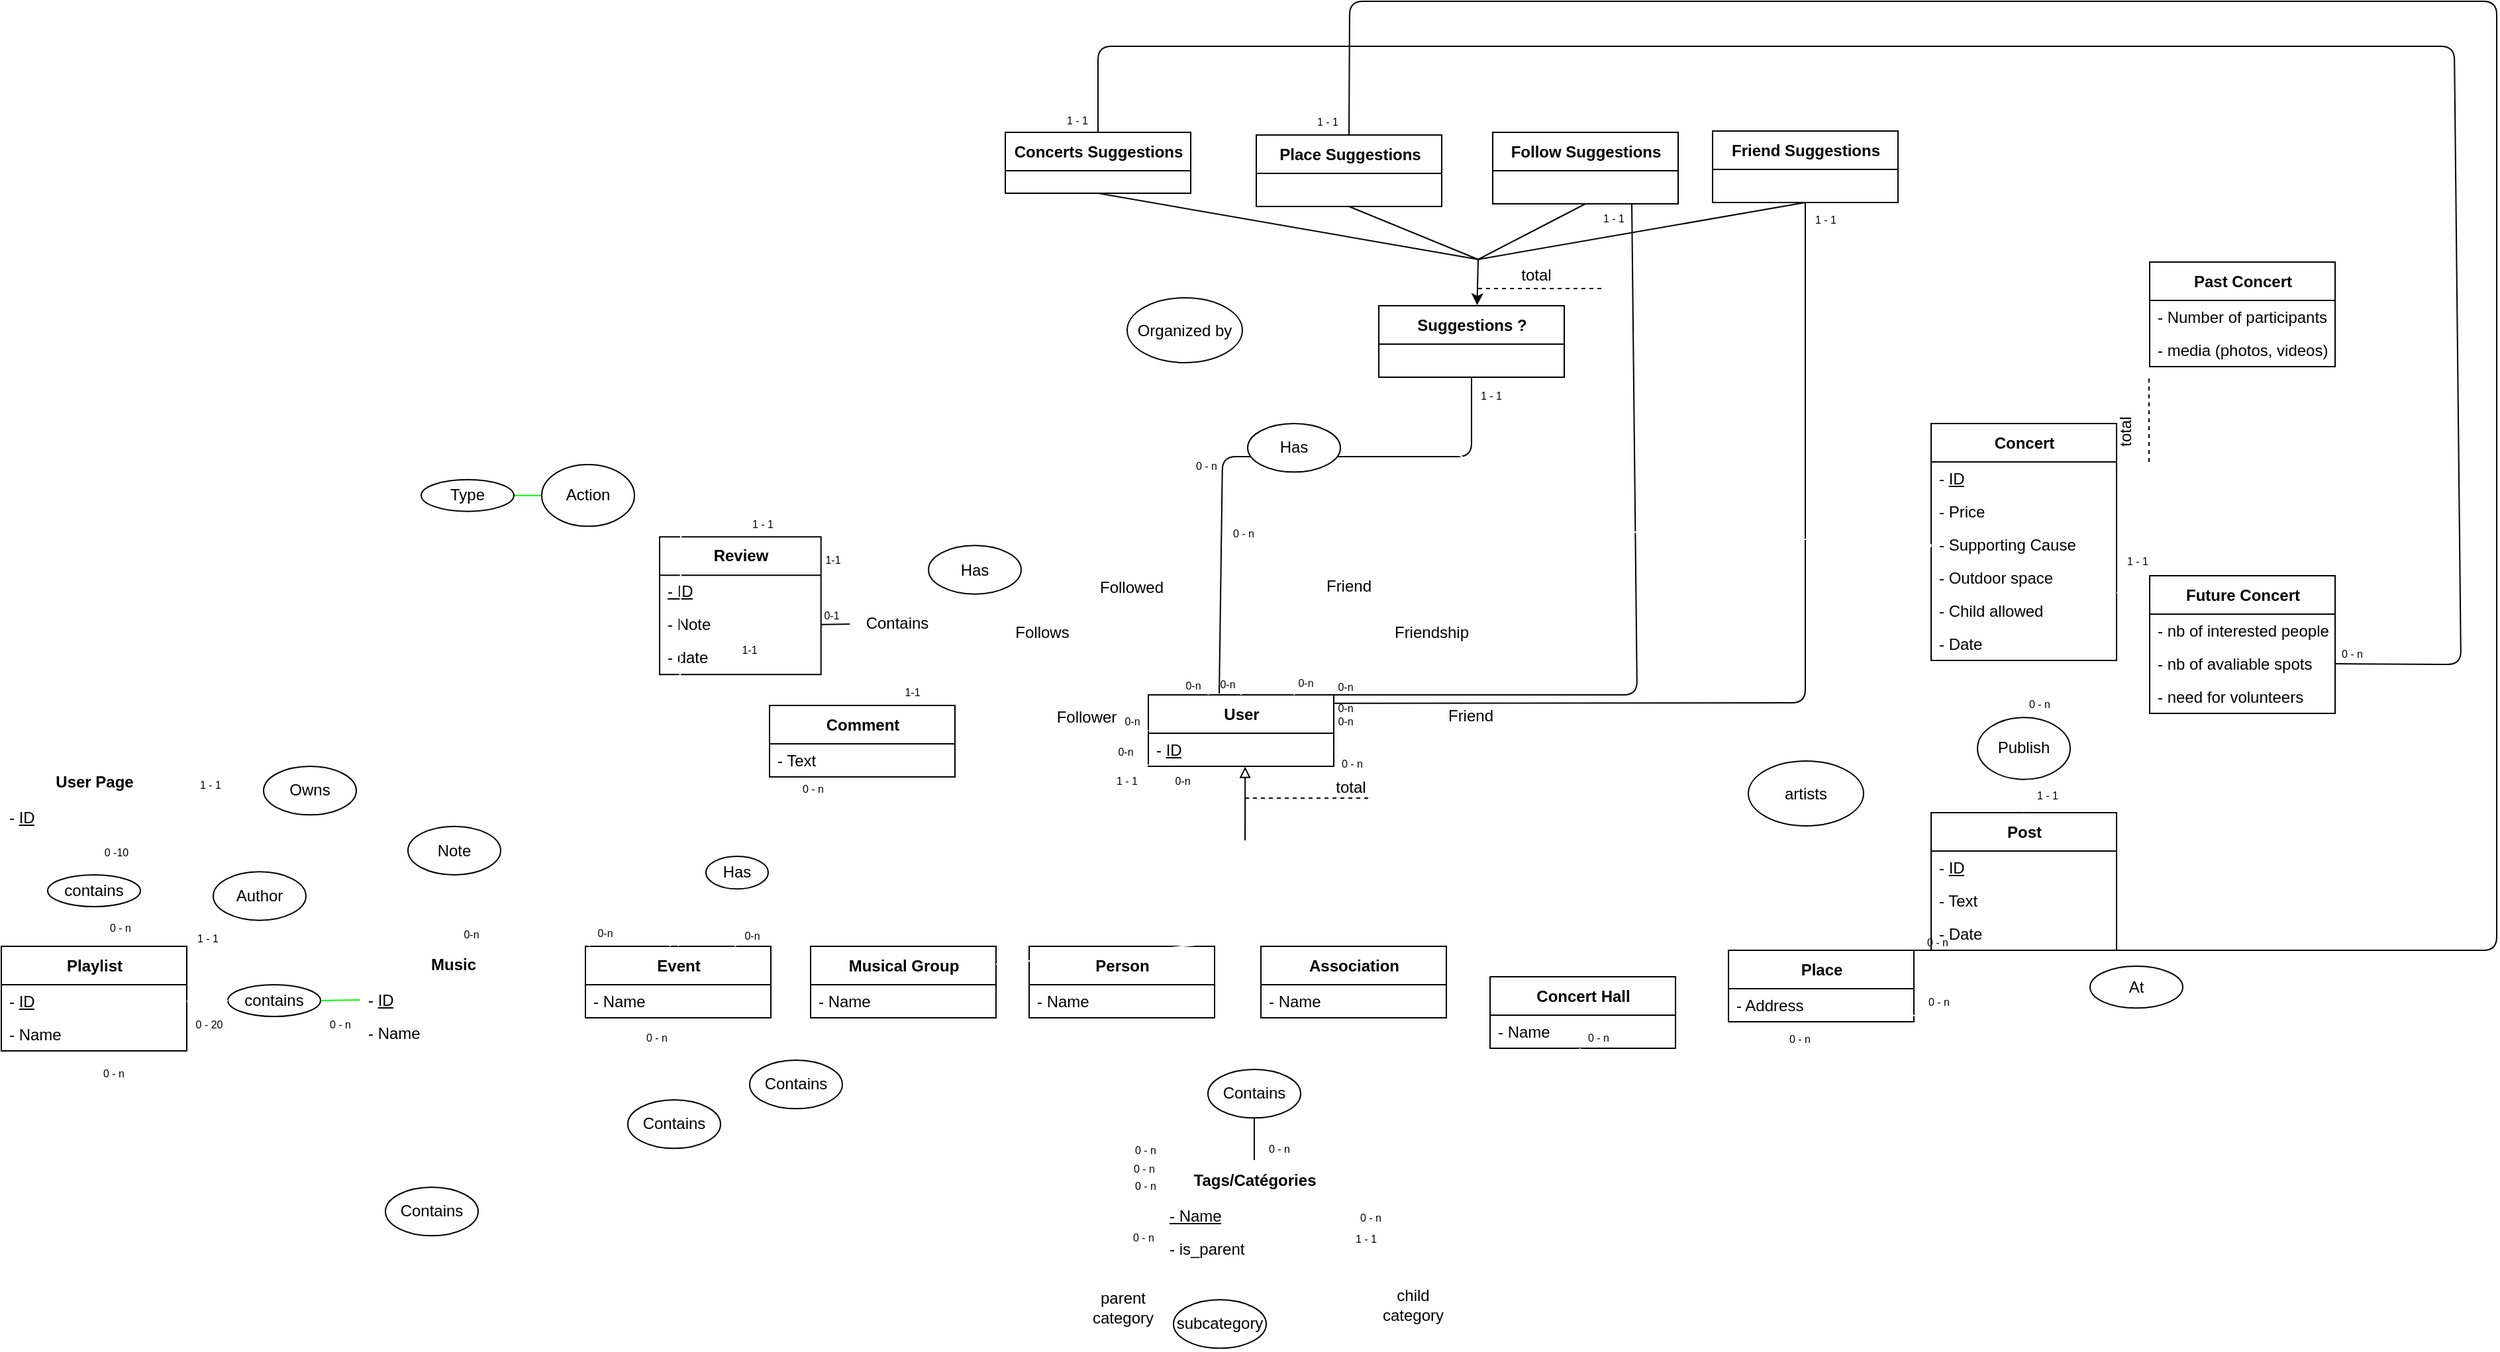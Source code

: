 <mxfile>
    <diagram id="nT5KfW_RDlfUQsja67Bm" name="Page-1">
        <mxGraphModel dx="2290" dy="1459" grid="1" gridSize="1" guides="1" tooltips="1" connect="1" arrows="1" fold="1" page="0" pageScale="1" pageWidth="850" pageHeight="1100" math="0" shadow="0">
            <root>
                <mxCell id="0"/>
                <mxCell id="1" parent="0"/>
                <mxCell id="24" style="edgeStyle=none;html=1;exitX=1;exitY=0.5;exitDx=0;exitDy=0;endArrow=none;endFill=0;strokeColor=#FFFFFF;" parent="1" source="5" edge="1">
                    <mxGeometry relative="1" as="geometry">
                        <mxPoint x="560" y="80" as="targetPoint"/>
                        <Array as="points">
                            <mxPoint x="560" y="137"/>
                        </Array>
                    </mxGeometry>
                </mxCell>
                <mxCell id="56" style="edgeStyle=none;html=1;startArrow=none;startFill=0;endArrow=none;endFill=0;entryX=1;entryY=0.5;entryDx=0;entryDy=0;exitX=0.602;exitY=0.006;exitDx=0;exitDy=0;exitPerimeter=0;strokeColor=#FFFFFF;" parent="1" source="5" target="60" edge="1">
                    <mxGeometry relative="1" as="geometry">
                        <mxPoint x="415" y="-76" as="targetPoint"/>
                        <Array as="points">
                            <mxPoint x="430" y="-41"/>
                        </Array>
                        <mxPoint x="429" y="109" as="sourcePoint"/>
                    </mxGeometry>
                </mxCell>
                <mxCell id="155" style="edgeStyle=none;html=1;exitX=0;exitY=0.5;exitDx=0;exitDy=0;entryX=1;entryY=0.5;entryDx=0;entryDy=0;endArrow=none;endFill=0;strokeColor=#FFFFFF;" parent="1" source="5" target="79" edge="1">
                    <mxGeometry relative="1" as="geometry">
                        <Array as="points">
                            <mxPoint x="345" y="187"/>
                        </Array>
                    </mxGeometry>
                </mxCell>
                <mxCell id="162" style="edgeStyle=none;html=1;exitX=0.289;exitY=1;exitDx=0;exitDy=0;entryX=0.5;entryY=0;entryDx=0;entryDy=0;endArrow=none;endFill=0;exitPerimeter=0;strokeColor=#FFFFFF;" parent="1" source="7" target="85" edge="1">
                    <mxGeometry relative="1" as="geometry">
                        <Array as="points">
                            <mxPoint x="385" y="205"/>
                            <mxPoint x="-180" y="208"/>
                        </Array>
                    </mxGeometry>
                </mxCell>
                <mxCell id="5" value="User" style="swimlane;fontStyle=1;align=center;verticalAlign=middle;childLayout=stackLayout;horizontal=1;startSize=29;horizontalStack=0;resizeParent=1;resizeParentMax=0;resizeLast=0;collapsible=0;marginBottom=0;html=1;" parent="1" vertex="1">
                    <mxGeometry x="345" y="110" width="140" height="54" as="geometry"/>
                </mxCell>
                <mxCell id="7" value="- &lt;u&gt;ID&lt;/u&gt;" style="text;html=1;strokeColor=none;fillColor=none;align=left;verticalAlign=middle;spacingLeft=4;spacingRight=4;overflow=hidden;rotatable=0;points=[[0,0.5],[1,0.5]];portConstraint=eastwest;" parent="5" vertex="1">
                    <mxGeometry y="29" width="140" height="25" as="geometry"/>
                </mxCell>
                <mxCell id="20" style="edgeStyle=none;html=1;exitX=0.5;exitY=0;exitDx=0;exitDy=0;endArrow=none;endFill=0;strokeColor=#FFFFFF;" parent="1" source="10" edge="1">
                    <mxGeometry relative="1" as="geometry">
                        <mxPoint x="340" y="220" as="targetPoint"/>
                        <Array as="points">
                            <mxPoint x="160" y="220"/>
                        </Array>
                    </mxGeometry>
                </mxCell>
                <mxCell id="10" value="Musical Group" style="swimlane;fontStyle=1;align=center;verticalAlign=middle;childLayout=stackLayout;horizontal=1;startSize=29;horizontalStack=0;resizeParent=1;resizeParentMax=0;resizeLast=0;collapsible=0;marginBottom=0;html=1;" parent="1" vertex="1">
                    <mxGeometry x="90" y="300" width="140" height="54" as="geometry"/>
                </mxCell>
                <mxCell id="11" value="- Name" style="text;html=1;strokeColor=none;fillColor=none;align=left;verticalAlign=middle;spacingLeft=4;spacingRight=4;overflow=hidden;rotatable=0;points=[[0,0.5],[1,0.5]];portConstraint=eastwest;" parent="10" vertex="1">
                    <mxGeometry y="29" width="140" height="25" as="geometry"/>
                </mxCell>
                <mxCell id="19" style="edgeStyle=none;html=1;exitX=0.5;exitY=0;exitDx=0;exitDy=0;endArrow=none;endFill=0;strokeColor=#FFFFFF;" parent="1" source="12" edge="1">
                    <mxGeometry relative="1" as="geometry">
                        <mxPoint x="420.0" y="220.0" as="targetPoint"/>
                        <Array as="points">
                            <mxPoint x="325" y="220"/>
                        </Array>
                    </mxGeometry>
                </mxCell>
                <mxCell id="12" value="Person" style="swimlane;fontStyle=1;align=center;verticalAlign=middle;childLayout=stackLayout;horizontal=1;startSize=29;horizontalStack=0;resizeParent=1;resizeParentMax=0;resizeLast=0;collapsible=0;marginBottom=0;html=1;" parent="1" vertex="1">
                    <mxGeometry x="255" y="300" width="140" height="54" as="geometry"/>
                </mxCell>
                <mxCell id="13" value="- Name" style="text;html=1;strokeColor=none;fillColor=none;align=left;verticalAlign=middle;spacingLeft=4;spacingRight=4;overflow=hidden;rotatable=0;points=[[0,0.5],[1,0.5]];portConstraint=eastwest;" parent="12" vertex="1">
                    <mxGeometry y="29" width="140" height="25" as="geometry"/>
                </mxCell>
                <mxCell id="21" style="edgeStyle=none;html=1;exitX=0.5;exitY=0;exitDx=0;exitDy=0;endArrow=none;endFill=0;strokeColor=#FFFFFF;" parent="1" source="14" edge="1">
                    <mxGeometry relative="1" as="geometry">
                        <mxPoint x="410.0" y="220.0" as="targetPoint"/>
                        <Array as="points">
                            <mxPoint x="500" y="220"/>
                        </Array>
                    </mxGeometry>
                </mxCell>
                <mxCell id="14" value="Association" style="swimlane;fontStyle=1;align=center;verticalAlign=middle;childLayout=stackLayout;horizontal=1;startSize=29;horizontalStack=0;resizeParent=1;resizeParentMax=0;resizeLast=0;collapsible=0;marginBottom=0;html=1;" parent="1" vertex="1">
                    <mxGeometry x="430" y="300" width="140" height="54" as="geometry"/>
                </mxCell>
                <mxCell id="15" value="- Name" style="text;html=1;strokeColor=none;fillColor=none;align=left;verticalAlign=middle;spacingLeft=4;spacingRight=4;overflow=hidden;rotatable=0;points=[[0,0.5],[1,0.5]];portConstraint=eastwest;" parent="14" vertex="1">
                    <mxGeometry y="29" width="140" height="25" as="geometry"/>
                </mxCell>
                <mxCell id="96" style="edgeStyle=none;html=1;endArrow=none;endFill=0;exitX=0.5;exitY=1;exitDx=0;exitDy=0;startArrow=none;entryX=0.5;entryY=0;entryDx=0;entryDy=0;" parent="1" source="97" target="77" edge="1">
                    <mxGeometry relative="1" as="geometry">
                        <mxPoint x="668" y="361" as="sourcePoint"/>
                        <mxPoint x="425" y="448" as="targetPoint"/>
                        <Array as="points"/>
                    </mxGeometry>
                </mxCell>
                <mxCell id="278" style="edgeStyle=none;html=1;entryX=0.025;entryY=-0.34;entryDx=0;entryDy=0;entryPerimeter=0;strokeColor=#FFFFFF;" parent="1" source="16" target="138" edge="1">
                    <mxGeometry relative="1" as="geometry"/>
                </mxCell>
                <mxCell id="16" value="Concert Hall" style="swimlane;fontStyle=1;align=center;verticalAlign=middle;childLayout=stackLayout;horizontal=1;startSize=29;horizontalStack=0;resizeParent=1;resizeParentMax=0;resizeLast=0;collapsible=0;marginBottom=0;html=1;" parent="1" vertex="1">
                    <mxGeometry x="603" y="323" width="140" height="54" as="geometry"/>
                </mxCell>
                <mxCell id="17" value="- Name" style="text;html=1;strokeColor=none;fillColor=none;align=left;verticalAlign=middle;spacingLeft=4;spacingRight=4;overflow=hidden;rotatable=0;points=[[0,0.5],[1,0.5]];portConstraint=eastwest;" parent="16" vertex="1">
                    <mxGeometry y="29" width="140" height="25" as="geometry"/>
                </mxCell>
                <mxCell id="23" value="" style="endArrow=block;html=1;entryX=0.522;entryY=1.012;entryDx=0;entryDy=0;entryPerimeter=0;endFill=0;" parent="1" target="7" edge="1">
                    <mxGeometry width="50" height="50" relative="1" as="geometry">
                        <mxPoint x="418" y="220" as="sourcePoint"/>
                        <mxPoint x="390" y="200" as="targetPoint"/>
                    </mxGeometry>
                </mxCell>
                <mxCell id="26" style="edgeStyle=none;html=1;exitX=0.5;exitY=0;exitDx=0;exitDy=0;endArrow=none;endFill=0;strokeColor=#FFFFFF;" parent="1" source="25" edge="1">
                    <mxGeometry relative="1" as="geometry">
                        <mxPoint x="455" y="110" as="targetPoint"/>
                        <Array as="points">
                            <mxPoint x="455" y="41"/>
                        </Array>
                    </mxGeometry>
                </mxCell>
                <mxCell id="25" value="Friendship" style="ellipse;whiteSpace=wrap;html=1;strokeColor=#FFFFFF;" parent="1" vertex="1">
                    <mxGeometry x="524" y="40.0" width="70" height="46.67" as="geometry"/>
                </mxCell>
                <mxCell id="30" style="edgeStyle=none;html=1;exitX=0.5;exitY=1;exitDx=0;exitDy=0;entryX=0;entryY=0.5;entryDx=0;entryDy=0;endArrow=none;endFill=0;strokeColor=#FFFFFF;" parent="1" source="29" target="5" edge="1">
                    <mxGeometry relative="1" as="geometry">
                        <Array as="points">
                            <mxPoint x="265" y="137"/>
                        </Array>
                    </mxGeometry>
                </mxCell>
                <mxCell id="31" style="edgeStyle=none;html=1;exitX=0.5;exitY=0;exitDx=0;exitDy=0;entryX=0.323;entryY=0;entryDx=0;entryDy=0;endArrow=none;endFill=0;entryPerimeter=0;strokeColor=#FFFFFF;" parent="1" source="29" target="5" edge="1">
                    <mxGeometry relative="1" as="geometry">
                        <Array as="points">
                            <mxPoint x="390" y="40"/>
                            <mxPoint x="390" y="80"/>
                        </Array>
                    </mxGeometry>
                </mxCell>
                <mxCell id="29" value="Follows" style="ellipse;whiteSpace=wrap;html=1;flipV=0;strokeColor=#FFFFFF;" parent="1" vertex="1">
                    <mxGeometry x="230" y="40.0" width="70" height="46.67" as="geometry"/>
                </mxCell>
                <mxCell id="32" value="Follower" style="text;html=1;strokeColor=none;fillColor=none;align=center;verticalAlign=middle;whiteSpace=wrap;rounded=0;" parent="1" vertex="1">
                    <mxGeometry x="276" y="116" width="45" height="22.5" as="geometry"/>
                </mxCell>
                <mxCell id="33" value="Followed" style="text;html=1;strokeColor=none;fillColor=none;align=center;verticalAlign=middle;whiteSpace=wrap;rounded=0;" parent="1" vertex="1">
                    <mxGeometry x="310" y="17.5" width="45" height="22.5" as="geometry"/>
                </mxCell>
                <mxCell id="34" value="Post" style="swimlane;fontStyle=1;align=center;verticalAlign=middle;childLayout=stackLayout;horizontal=1;startSize=29;horizontalStack=0;resizeParent=1;resizeParentMax=0;resizeLast=0;collapsible=0;marginBottom=0;html=1;" parent="1" vertex="1">
                    <mxGeometry x="936" y="199" width="140" height="104" as="geometry"/>
                </mxCell>
                <mxCell id="35" value="- &lt;u&gt;ID&lt;/u&gt;" style="text;html=1;strokeColor=none;fillColor=none;align=left;verticalAlign=middle;spacingLeft=4;spacingRight=4;overflow=hidden;rotatable=0;points=[[0,0.5],[1,0.5]];portConstraint=eastwest;" parent="34" vertex="1">
                    <mxGeometry y="29" width="140" height="25" as="geometry"/>
                </mxCell>
                <mxCell id="39" value="- Text" style="text;html=1;strokeColor=none;fillColor=none;align=left;verticalAlign=middle;spacingLeft=4;spacingRight=4;overflow=hidden;rotatable=0;points=[[0,0.5],[1,0.5]];portConstraint=eastwest;" parent="34" vertex="1">
                    <mxGeometry y="54" width="140" height="25" as="geometry"/>
                </mxCell>
                <mxCell id="305" value="- Date" style="text;html=1;strokeColor=none;fillColor=none;align=left;verticalAlign=middle;spacingLeft=4;spacingRight=4;overflow=hidden;rotatable=0;points=[[0,0.5],[1,0.5]];portConstraint=eastwest;" parent="34" vertex="1">
                    <mxGeometry y="79" width="140" height="25" as="geometry"/>
                </mxCell>
                <mxCell id="38" value="" style="edgeStyle=none;html=1;exitX=1;exitY=0.5;exitDx=0;exitDy=0;entryX=0;entryY=0.5;entryDx=0;entryDy=0;endArrow=none;endFill=0;startArrow=classic;startFill=1;strokeColor=#FFFFFF;" parent="1" source="7" target="37" edge="1">
                    <mxGeometry relative="1" as="geometry">
                        <mxPoint x="485.0" y="151.5" as="sourcePoint"/>
                        <mxPoint x="750" y="151.5" as="targetPoint"/>
                    </mxGeometry>
                </mxCell>
                <mxCell id="43" style="edgeStyle=none;html=1;exitX=0.5;exitY=0;exitDx=0;exitDy=0;entryX=0.5;entryY=1;entryDx=0;entryDy=0;endArrow=classic;endFill=1;startArrow=none;startFill=0;strokeColor=#FFFFFF;" parent="1" source="37" target="40" edge="1">
                    <mxGeometry relative="1" as="geometry"/>
                </mxCell>
                <mxCell id="239" style="edgeStyle=none;html=1;entryX=0.5;entryY=0;entryDx=0;entryDy=0;strokeColor=#FFFFFF;" parent="1" source="37" target="34" edge="1">
                    <mxGeometry relative="1" as="geometry"/>
                </mxCell>
                <mxCell id="37" value="Publish" style="ellipse;whiteSpace=wrap;html=1;" parent="1" vertex="1">
                    <mxGeometry x="971" y="127.16" width="70" height="46.67" as="geometry"/>
                </mxCell>
                <mxCell id="40" value="Concert" style="swimlane;fontStyle=1;align=center;verticalAlign=middle;childLayout=stackLayout;horizontal=1;startSize=29;horizontalStack=0;resizeParent=1;resizeParentMax=0;resizeLast=0;collapsible=0;marginBottom=0;html=1;" parent="1" vertex="1">
                    <mxGeometry x="936" y="-95" width="140" height="179" as="geometry"/>
                </mxCell>
                <mxCell id="41" value="- &lt;u&gt;ID&lt;/u&gt;" style="text;html=1;strokeColor=none;fillColor=none;align=left;verticalAlign=middle;spacingLeft=4;spacingRight=4;overflow=hidden;rotatable=0;points=[[0,0.5],[1,0.5]];portConstraint=eastwest;" parent="40" vertex="1">
                    <mxGeometry y="29" width="140" height="25" as="geometry"/>
                </mxCell>
                <mxCell id="122" value="- Price" style="text;html=1;strokeColor=none;fillColor=none;align=left;verticalAlign=middle;spacingLeft=4;spacingRight=4;overflow=hidden;rotatable=0;points=[[0,0.5],[1,0.5]];portConstraint=eastwest;" parent="40" vertex="1">
                    <mxGeometry y="54" width="140" height="25" as="geometry"/>
                </mxCell>
                <mxCell id="131" value="- Supporting Cause" style="text;html=1;strokeColor=none;fillColor=none;align=left;verticalAlign=middle;spacingLeft=4;spacingRight=4;overflow=hidden;rotatable=0;points=[[0,0.5],[1,0.5]];portConstraint=eastwest;" parent="40" vertex="1">
                    <mxGeometry y="79" width="140" height="25" as="geometry"/>
                </mxCell>
                <mxCell id="132" value="- Outdoor space" style="text;html=1;strokeColor=none;fillColor=none;align=left;verticalAlign=middle;spacingLeft=4;spacingRight=4;overflow=hidden;rotatable=0;points=[[0,0.5],[1,0.5]];portConstraint=eastwest;" parent="40" vertex="1">
                    <mxGeometry y="104" width="140" height="25" as="geometry"/>
                </mxCell>
                <mxCell id="133" value="- Child allowed" style="text;html=1;strokeColor=none;fillColor=none;align=left;verticalAlign=middle;spacingLeft=4;spacingRight=4;overflow=hidden;rotatable=0;points=[[0,0.5],[1,0.5]];portConstraint=eastwest;" parent="40" vertex="1">
                    <mxGeometry y="129" width="140" height="25" as="geometry"/>
                </mxCell>
                <mxCell id="306" value="- Date" style="text;html=1;strokeColor=none;fillColor=none;align=left;verticalAlign=middle;spacingLeft=4;spacingRight=4;overflow=hidden;rotatable=0;points=[[0,0.5],[1,0.5]];portConstraint=eastwest;" parent="40" vertex="1">
                    <mxGeometry y="154" width="140" height="25" as="geometry"/>
                </mxCell>
                <mxCell id="51" style="edgeStyle=none;html=1;endArrow=block;endFill=0;startArrow=none;startFill=0;entryX=1.002;entryY=0.035;entryDx=0;entryDy=0;entryPerimeter=0;exitX=0.5;exitY=1;exitDx=0;exitDy=0;fillColor=#33FF33;strokeColor=#FFFFFF;" parent="1" source="45" target="41" edge="1">
                    <mxGeometry relative="1" as="geometry">
                        <mxPoint x="1083" y="-65" as="targetPoint"/>
                        <mxPoint x="1171" y="-105" as="sourcePoint"/>
                        <Array as="points">
                            <mxPoint x="1171" y="-65"/>
                        </Array>
                    </mxGeometry>
                </mxCell>
                <mxCell id="45" value="Past Concert" style="swimlane;fontStyle=1;align=center;verticalAlign=middle;childLayout=stackLayout;horizontal=1;startSize=29;horizontalStack=0;resizeParent=1;resizeParentMax=0;resizeLast=0;collapsible=0;marginBottom=0;html=1;" parent="1" vertex="1">
                    <mxGeometry x="1101" y="-217" width="140" height="79" as="geometry"/>
                </mxCell>
                <mxCell id="119" value="- Number of participants" style="text;html=1;strokeColor=none;fillColor=none;align=left;verticalAlign=middle;spacingLeft=4;spacingRight=4;overflow=hidden;rotatable=0;points=[[0,0.5],[1,0.5]];portConstraint=eastwest;" parent="45" vertex="1">
                    <mxGeometry y="29" width="140" height="25" as="geometry"/>
                </mxCell>
                <mxCell id="120" value="- media (photos, videos)" style="text;html=1;strokeColor=none;fillColor=none;align=left;verticalAlign=middle;spacingLeft=4;spacingRight=4;overflow=hidden;rotatable=0;points=[[0,0.5],[1,0.5]];portConstraint=eastwest;" parent="45" vertex="1">
                    <mxGeometry y="54" width="140" height="25" as="geometry"/>
                </mxCell>
                <mxCell id="55" style="edgeStyle=none;html=1;exitX=0.5;exitY=0;exitDx=0;exitDy=0;startArrow=none;startFill=0;endArrow=none;endFill=0;fillColor=#66FF66;strokeColor=#FFFFFF;" parent="1" source="47" edge="1">
                    <mxGeometry relative="1" as="geometry">
                        <mxPoint x="1143" y="-65" as="targetPoint"/>
                        <Array as="points">
                            <mxPoint x="1171" y="-65"/>
                        </Array>
                    </mxGeometry>
                </mxCell>
                <mxCell id="47" value="Future Concert" style="swimlane;fontStyle=1;align=center;verticalAlign=middle;childLayout=stackLayout;horizontal=1;startSize=29;horizontalStack=0;resizeParent=1;resizeParentMax=0;resizeLast=0;collapsible=0;marginBottom=0;html=1;" parent="1" vertex="1">
                    <mxGeometry x="1101" y="20" width="140" height="104" as="geometry"/>
                </mxCell>
                <mxCell id="121" value="- nb of interested people" style="text;html=1;strokeColor=none;fillColor=none;align=left;verticalAlign=middle;spacingLeft=4;spacingRight=4;overflow=hidden;rotatable=0;points=[[0,0.5],[1,0.5]];portConstraint=eastwest;" parent="47" vertex="1">
                    <mxGeometry y="29" width="140" height="25" as="geometry"/>
                </mxCell>
                <mxCell id="125" value="- nb of avaliable spots" style="text;html=1;strokeColor=none;fillColor=none;align=left;verticalAlign=middle;spacingLeft=4;spacingRight=4;overflow=hidden;rotatable=0;points=[[0,0.5],[1,0.5]];portConstraint=eastwest;" parent="47" vertex="1">
                    <mxGeometry y="54" width="140" height="25" as="geometry"/>
                </mxCell>
                <mxCell id="126" value="- need for volunteers" style="text;html=1;strokeColor=none;fillColor=none;align=left;verticalAlign=middle;spacingLeft=4;spacingRight=4;overflow=hidden;rotatable=0;points=[[0,0.5],[1,0.5]];portConstraint=eastwest;" parent="47" vertex="1">
                    <mxGeometry y="79" width="140" height="25" as="geometry"/>
                </mxCell>
                <mxCell id="102" style="edgeStyle=none;html=1;endArrow=none;endFill=0;entryX=0;entryY=0.25;entryDx=0;entryDy=0;fillColor=#60a917;strokeColor=#FFFFFF;" parent="1" target="77" edge="1">
                    <mxGeometry relative="1" as="geometry">
                        <mxPoint x="-12" y="355" as="sourcePoint"/>
                        <mxPoint x="425" y="459" as="targetPoint"/>
                        <Array as="points">
                            <mxPoint x="-12" y="475"/>
                        </Array>
                    </mxGeometry>
                </mxCell>
                <mxCell id="57" value="Event" style="swimlane;fontStyle=1;align=center;verticalAlign=middle;childLayout=stackLayout;horizontal=1;startSize=29;horizontalStack=0;resizeParent=1;resizeParentMax=0;resizeLast=0;collapsible=0;marginBottom=0;html=1;" parent="1" vertex="1">
                    <mxGeometry x="-80" y="300" width="140" height="54" as="geometry"/>
                </mxCell>
                <mxCell id="139" value="- Name" style="text;html=1;strokeColor=none;fillColor=none;align=left;verticalAlign=middle;spacingLeft=4;spacingRight=4;overflow=hidden;rotatable=0;points=[[0,0.5],[1,0.5]];portConstraint=eastwest;" parent="57" vertex="1">
                    <mxGeometry y="29" width="140" height="25" as="geometry"/>
                </mxCell>
                <mxCell id="59" style="edgeStyle=none;html=1;exitX=0.5;exitY=0;exitDx=0;exitDy=0;endArrow=none;endFill=0;strokeColor=#FFFFFF;" parent="1" edge="1">
                    <mxGeometry relative="1" as="geometry">
                        <mxPoint x="180" y="220" as="targetPoint"/>
                        <mxPoint x="-16" y="300" as="sourcePoint"/>
                        <Array as="points">
                            <mxPoint x="-16" y="220"/>
                        </Array>
                    </mxGeometry>
                </mxCell>
                <mxCell id="61" style="edgeStyle=none;html=1;exitX=0.5;exitY=1;exitDx=0;exitDy=0;startArrow=none;startFill=0;endArrow=none;endFill=0;strokeColor=#FFFFFF;" parent="1" source="60" edge="1">
                    <mxGeometry relative="1" as="geometry">
                        <mxPoint x="-77" y="300" as="targetPoint"/>
                    </mxGeometry>
                </mxCell>
                <mxCell id="65" style="edgeStyle=none;html=1;exitX=0;exitY=0.5;exitDx=0;exitDy=0;startArrow=none;startFill=0;endArrow=none;endFill=0;strokeColor=#00FF00;" parent="1" source="60" target="63" edge="1">
                    <mxGeometry relative="1" as="geometry"/>
                </mxCell>
                <mxCell id="60" value="Action" style="ellipse;whiteSpace=wrap;html=1;flipV=0;" parent="1" vertex="1">
                    <mxGeometry x="-113" y="-64.0" width="70" height="46.67" as="geometry"/>
                </mxCell>
                <mxCell id="63" value="Type" style="ellipse;whiteSpace=wrap;html=1;flipV=0;" parent="1" vertex="1">
                    <mxGeometry x="-204" y="-52.66" width="70" height="24" as="geometry"/>
                </mxCell>
                <mxCell id="67" style="edgeStyle=none;html=1;startArrow=none;startFill=0;endArrow=none;endFill=0;exitX=0.483;exitY=1.006;exitDx=0;exitDy=0;exitPerimeter=0;entryX=0.809;entryY=0.004;entryDx=0;entryDy=0;entryPerimeter=0;strokeColor=#FFFFFF;" parent="1" source="208" target="57" edge="1">
                    <mxGeometry relative="1" as="geometry">
                        <mxPoint x="35" y="300" as="targetPoint"/>
                        <mxPoint x="35" y="38" as="sourcePoint"/>
                    </mxGeometry>
                </mxCell>
                <mxCell id="68" style="edgeStyle=none;html=1;exitX=1;exitY=0.5;exitDx=0;exitDy=0;startArrow=none;startFill=0;endArrow=none;endFill=0;entryX=0.5;entryY=0;entryDx=0;entryDy=0;strokeColor=#FFFFFF;" parent="1" target="5" edge="1">
                    <mxGeometry relative="1" as="geometry">
                        <mxPoint x="415" y="16" as="targetPoint"/>
                        <Array as="points">
                            <mxPoint x="415" y="14"/>
                        </Array>
                        <mxPoint x="70.0" y="16.665" as="sourcePoint"/>
                    </mxGeometry>
                </mxCell>
                <mxCell id="73" style="edgeStyle=none;html=1;startArrow=none;startFill=0;endArrow=none;endFill=0;entryX=0.517;entryY=1.006;entryDx=0;entryDy=0;entryPerimeter=0;exitX=0.692;exitY=-0.01;exitDx=0;exitDy=0;exitPerimeter=0;strokeColor=#FFFFFF;" parent="1" source="74" target="194" edge="1">
                    <mxGeometry relative="1" as="geometry">
                        <mxPoint x="157" y="117" as="sourcePoint"/>
                        <mxPoint x="156" y="80" as="targetPoint"/>
                        <Array as="points"/>
                    </mxGeometry>
                </mxCell>
                <mxCell id="112" style="edgeStyle=none;html=1;exitX=0.131;exitY=0.989;exitDx=0;exitDy=0;entryX=0;entryY=0;entryDx=0;entryDy=0;endArrow=none;endFill=0;exitPerimeter=0;strokeColor=#FFFFFF;" parent="1" source="150" target="77" edge="1">
                    <mxGeometry relative="1" as="geometry">
                        <Array as="points">
                            <mxPoint x="74" y="462"/>
                        </Array>
                    </mxGeometry>
                </mxCell>
                <mxCell id="74" value="Comment" style="swimlane;fontStyle=1;align=center;verticalAlign=middle;childLayout=stackLayout;horizontal=1;startSize=29;horizontalStack=0;resizeParent=1;resizeParentMax=0;resizeLast=0;collapsible=0;marginBottom=0;html=1;" parent="1" vertex="1">
                    <mxGeometry x="59" y="118" width="140" height="54" as="geometry"/>
                </mxCell>
                <mxCell id="150" value="- Text" style="text;html=1;strokeColor=none;fillColor=none;align=left;verticalAlign=middle;spacingLeft=4;spacingRight=4;overflow=hidden;rotatable=0;points=[[0,0.5],[1,0.5]];portConstraint=eastwest;" parent="74" vertex="1">
                    <mxGeometry y="29" width="140" height="25" as="geometry"/>
                </mxCell>
                <mxCell id="77" value="Tags/Catégories" style="swimlane;fontStyle=1;align=center;verticalAlign=middle;childLayout=stackLayout;horizontal=1;startSize=29;horizontalStack=0;resizeParent=1;resizeParentMax=0;resizeLast=0;collapsible=0;marginBottom=0;html=1;strokeColor=#FFFFFF;" parent="1" vertex="1">
                    <mxGeometry x="355" y="462" width="140" height="79" as="geometry"/>
                </mxCell>
                <mxCell id="78" value="&lt;u&gt;-&amp;nbsp;Name&lt;/u&gt;" style="text;html=1;strokeColor=none;fillColor=none;align=left;verticalAlign=middle;spacingLeft=4;spacingRight=4;overflow=hidden;rotatable=0;points=[[0,0.5],[1,0.5]];portConstraint=eastwest;" parent="77" vertex="1">
                    <mxGeometry y="29" width="140" height="25" as="geometry"/>
                </mxCell>
                <mxCell id="291" style="edgeStyle=none;html=1;exitX=0;exitY=0.5;exitDx=0;exitDy=0;entryX=1;entryY=0.5;entryDx=0;entryDy=0;fontColor=#80FF00;strokeColor=#FFFFFF;" parent="77" source="78" target="78" edge="1">
                    <mxGeometry relative="1" as="geometry">
                        <Array as="points">
                            <mxPoint y="135"/>
                            <mxPoint x="140" y="135"/>
                            <mxPoint x="140" y="88"/>
                        </Array>
                    </mxGeometry>
                </mxCell>
                <mxCell id="300" value="- is_parent" style="text;html=1;strokeColor=none;fillColor=none;align=left;verticalAlign=middle;spacingLeft=4;spacingRight=4;overflow=hidden;rotatable=0;points=[[0,0.5],[1,0.5]];portConstraint=eastwest;" parent="77" vertex="1">
                    <mxGeometry y="54" width="140" height="25" as="geometry"/>
                </mxCell>
                <mxCell id="141" style="edgeStyle=none;html=1;exitX=0.497;exitY=1.04;exitDx=0;exitDy=0;entryX=0.5;entryY=0;entryDx=0;entryDy=0;endArrow=none;endFill=0;exitPerimeter=0;strokeColor=#FFFFFF;" parent="1" target="83" edge="1">
                    <mxGeometry relative="1" as="geometry">
                        <mxPoint x="-451.42" y="216" as="sourcePoint"/>
                    </mxGeometry>
                </mxCell>
                <mxCell id="79" value="User Page" style="swimlane;fontStyle=1;align=center;verticalAlign=middle;childLayout=stackLayout;horizontal=1;startSize=29;horizontalStack=0;resizeParent=1;resizeParentMax=0;resizeLast=0;collapsible=0;marginBottom=0;html=1;strokeColor=#FFFFFF;" parent="1" vertex="1">
                    <mxGeometry x="-521" y="161" width="140" height="54" as="geometry"/>
                </mxCell>
                <mxCell id="161" value="- &lt;u&gt;ID&lt;/u&gt;" style="text;html=1;strokeColor=none;fillColor=none;align=left;verticalAlign=middle;spacingLeft=4;spacingRight=4;overflow=hidden;rotatable=0;points=[[0,0.5],[1,0.5]];portConstraint=eastwest;" parent="79" vertex="1">
                    <mxGeometry y="29" width="140" height="25" as="geometry"/>
                </mxCell>
                <mxCell id="105" style="edgeStyle=none;html=1;exitX=0.468;exitY=0.999;exitDx=0;exitDy=0;entryX=0;entryY=0.5;entryDx=0;entryDy=0;endArrow=none;endFill=0;exitPerimeter=0;fillColor=#60a917;strokeColor=#FFFFFF;" parent="1" source="145" target="77" edge="1">
                    <mxGeometry relative="1" as="geometry">
                        <mxPoint x="-454.78" y="354.575" as="sourcePoint"/>
                        <Array as="points">
                            <mxPoint x="-455" y="509"/>
                        </Array>
                    </mxGeometry>
                </mxCell>
                <mxCell id="157" style="edgeStyle=none;html=1;exitX=1;exitY=0.25;exitDx=0;exitDy=0;entryX=0.002;entryY=0.961;entryDx=0;entryDy=0;endArrow=none;endFill=0;entryPerimeter=0;strokeColor=#FFFFFF;" parent="1" source="83" target="7" edge="1">
                    <mxGeometry relative="1" as="geometry">
                        <Array as="points">
                            <mxPoint x="-381" y="268"/>
                            <mxPoint x="265" y="263"/>
                            <mxPoint x="266" y="165"/>
                        </Array>
                    </mxGeometry>
                </mxCell>
                <mxCell id="83" value="Playlist" style="swimlane;fontStyle=1;align=center;verticalAlign=middle;childLayout=stackLayout;horizontal=1;startSize=29;horizontalStack=0;resizeParent=1;resizeParentMax=0;resizeLast=0;collapsible=0;marginBottom=0;html=1;" parent="1" vertex="1">
                    <mxGeometry x="-521" y="300" width="140" height="79" as="geometry"/>
                </mxCell>
                <mxCell id="144" value="- &lt;u&gt;ID&lt;/u&gt;" style="text;html=1;strokeColor=none;fillColor=none;align=left;verticalAlign=middle;spacingLeft=4;spacingRight=4;overflow=hidden;rotatable=0;points=[[0,0.5],[1,0.5]];portConstraint=eastwest;" parent="83" vertex="1">
                    <mxGeometry y="29" width="140" height="25" as="geometry"/>
                </mxCell>
                <mxCell id="145" value="- Name" style="text;html=1;strokeColor=none;fillColor=none;align=left;verticalAlign=middle;spacingLeft=4;spacingRight=4;overflow=hidden;rotatable=0;points=[[0,0.5],[1,0.5]];portConstraint=eastwest;" parent="83" vertex="1">
                    <mxGeometry y="54" width="140" height="25" as="geometry"/>
                </mxCell>
                <mxCell id="85" value="Music" style="swimlane;fontStyle=1;align=center;verticalAlign=middle;childLayout=stackLayout;horizontal=1;startSize=29;horizontalStack=0;resizeParent=1;resizeParentMax=0;resizeLast=0;collapsible=0;marginBottom=0;html=1;strokeColor=#FFFFFF;" parent="1" vertex="1">
                    <mxGeometry x="-250" y="299" width="140" height="79" as="geometry"/>
                </mxCell>
                <mxCell id="86" value="- &lt;u&gt;ID&lt;/u&gt;" style="text;html=1;strokeColor=#FFFFFF;fillColor=none;align=left;verticalAlign=middle;spacingLeft=4;spacingRight=4;overflow=hidden;rotatable=0;points=[[0,0.5],[1,0.5]];portConstraint=eastwest;" parent="85" vertex="1">
                    <mxGeometry y="29" width="140" height="25" as="geometry"/>
                </mxCell>
                <mxCell id="143" value="- Name" style="text;html=1;strokeColor=#FFFFFF;fillColor=none;align=left;verticalAlign=middle;spacingLeft=4;spacingRight=4;overflow=hidden;rotatable=0;points=[[0,0.5],[1,0.5]];portConstraint=eastwest;" parent="85" vertex="1">
                    <mxGeometry y="54" width="140" height="25" as="geometry"/>
                </mxCell>
                <mxCell id="147" style="edgeStyle=none;html=1;exitX=1;exitY=0.5;exitDx=0;exitDy=0;entryX=0;entryY=0.5;entryDx=0;entryDy=0;endArrow=none;endFill=0;strokeColor=#00FF00;" parent="1" source="90" target="86" edge="1">
                    <mxGeometry relative="1" as="geometry"/>
                </mxCell>
                <mxCell id="90" value="contains" style="ellipse;whiteSpace=wrap;html=1;flipV=0;" parent="1" vertex="1">
                    <mxGeometry x="-350" y="329" width="70" height="24" as="geometry"/>
                </mxCell>
                <mxCell id="91" value="Friend" style="text;html=1;strokeColor=#FFFFFF;fillColor=none;align=center;verticalAlign=middle;whiteSpace=wrap;rounded=0;" parent="1" vertex="1">
                    <mxGeometry x="474" y="17" width="45" height="22.5" as="geometry"/>
                </mxCell>
                <mxCell id="92" value="Friend" style="text;html=1;strokeColor=none;fillColor=none;align=center;verticalAlign=middle;whiteSpace=wrap;rounded=0;" parent="1" vertex="1">
                    <mxGeometry x="566" y="115" width="45" height="22.5" as="geometry"/>
                </mxCell>
                <mxCell id="95" style="edgeStyle=none;html=1;exitX=0.5;exitY=0;exitDx=0;exitDy=0;endArrow=none;endFill=0;strokeColor=#FFFFFF;" parent="1" source="93" edge="1">
                    <mxGeometry relative="1" as="geometry">
                        <mxPoint x="420" y="220" as="targetPoint"/>
                        <Array as="points">
                            <mxPoint x="853" y="218"/>
                            <mxPoint x="637" y="220"/>
                        </Array>
                    </mxGeometry>
                </mxCell>
                <mxCell id="93" value="Place" style="swimlane;fontStyle=1;align=center;verticalAlign=middle;childLayout=stackLayout;horizontal=1;startSize=29;horizontalStack=0;resizeParent=1;resizeParentMax=0;resizeLast=0;collapsible=0;marginBottom=0;html=1;" parent="1" vertex="1">
                    <mxGeometry x="783" y="303" width="140" height="54" as="geometry"/>
                </mxCell>
                <mxCell id="138" value="- Address" style="text;html=1;strokeColor=none;fillColor=none;align=left;verticalAlign=middle;spacingLeft=4;spacingRight=4;overflow=hidden;rotatable=0;points=[[0,0.5],[1,0.5]];portConstraint=eastwest;" parent="93" vertex="1">
                    <mxGeometry y="29" width="140" height="25" as="geometry"/>
                </mxCell>
                <mxCell id="98" value="" style="edgeStyle=none;html=1;entryX=1;entryY=0.5;entryDx=0;entryDy=0;endArrow=none;endFill=0;exitX=0.486;exitY=1;exitDx=0;exitDy=0;exitPerimeter=0;strokeColor=#FFFFFF;" parent="1" source="17" target="97" edge="1">
                    <mxGeometry relative="1" as="geometry">
                        <mxPoint x="668.04" y="354" as="sourcePoint"/>
                        <mxPoint x="424" y="446" as="targetPoint"/>
                        <Array as="points">
                            <mxPoint x="668" y="410"/>
                        </Array>
                    </mxGeometry>
                </mxCell>
                <mxCell id="97" value="Contains" style="ellipse;whiteSpace=wrap;html=1;" parent="1" vertex="1">
                    <mxGeometry x="390" y="393" width="70" height="36.67" as="geometry"/>
                </mxCell>
                <mxCell id="108" value="Contains" style="ellipse;whiteSpace=wrap;html=1;" parent="1" vertex="1">
                    <mxGeometry x="-231" y="482" width="70" height="36.67" as="geometry"/>
                </mxCell>
                <mxCell id="111" value="Contains" style="ellipse;whiteSpace=wrap;html=1;" parent="1" vertex="1">
                    <mxGeometry x="-48" y="416" width="70" height="36.67" as="geometry"/>
                </mxCell>
                <mxCell id="113" value="Contains" style="ellipse;whiteSpace=wrap;html=1;" parent="1" vertex="1">
                    <mxGeometry x="44" y="386" width="70" height="36.67" as="geometry"/>
                </mxCell>
                <mxCell id="129" style="edgeStyle=none;html=1;endArrow=none;endFill=0;entryX=0.996;entryY=0.81;entryDx=0;entryDy=0;entryPerimeter=0;strokeColor=#FFFFFF;" parent="1" edge="1">
                    <mxGeometry relative="1" as="geometry">
                        <mxPoint x="1076" y="33" as="sourcePoint"/>
                        <mxPoint x="922.44" y="352.25" as="targetPoint"/>
                        <Array as="points">
                            <mxPoint x="1091" y="33"/>
                            <mxPoint x="1091" y="201"/>
                            <mxPoint x="1091" y="279"/>
                            <mxPoint x="1091" y="352"/>
                        </Array>
                    </mxGeometry>
                </mxCell>
                <mxCell id="130" value="At" style="ellipse;whiteSpace=wrap;html=1;" parent="1" vertex="1">
                    <mxGeometry x="1056" y="315" width="70" height="31.67" as="geometry"/>
                </mxCell>
                <mxCell id="142" value="contains" style="ellipse;whiteSpace=wrap;html=1;flipV=0;" parent="1" vertex="1">
                    <mxGeometry x="-486" y="246" width="70" height="24" as="geometry"/>
                </mxCell>
                <mxCell id="146" style="edgeStyle=none;html=1;exitX=1;exitY=0.5;exitDx=0;exitDy=0;entryX=0;entryY=0.5;entryDx=0;entryDy=0;endArrow=none;endFill=0;strokeColor=#FFFFFF;" parent="1" source="144" target="90" edge="1">
                    <mxGeometry relative="1" as="geometry"/>
                </mxCell>
                <mxCell id="158" value="Author" style="ellipse;whiteSpace=wrap;html=1;" parent="1" vertex="1">
                    <mxGeometry x="-361" y="243.67" width="70" height="36.67" as="geometry"/>
                </mxCell>
                <mxCell id="160" value="Owns" style="ellipse;whiteSpace=wrap;html=1;" parent="1" vertex="1">
                    <mxGeometry x="-323" y="164" width="70" height="36.67" as="geometry"/>
                </mxCell>
                <mxCell id="163" value="Note" style="ellipse;whiteSpace=wrap;html=1;" parent="1" vertex="1">
                    <mxGeometry x="-214" y="209.33" width="70" height="36.67" as="geometry"/>
                </mxCell>
                <mxCell id="171" value="" style="endArrow=none;dashed=1;html=1;" parent="1" edge="1">
                    <mxGeometry width="50" height="50" relative="1" as="geometry">
                        <mxPoint x="511" y="188" as="sourcePoint"/>
                        <mxPoint x="415" y="188" as="targetPoint"/>
                    </mxGeometry>
                </mxCell>
                <mxCell id="172" value="total" style="text;html=1;strokeColor=none;fillColor=none;align=center;verticalAlign=middle;whiteSpace=wrap;rounded=0;" parent="1" vertex="1">
                    <mxGeometry x="468" y="165" width="60" height="30" as="geometry"/>
                </mxCell>
                <mxCell id="173" value="" style="endArrow=none;dashed=1;html=1;" parent="1" edge="1">
                    <mxGeometry width="50" height="50" relative="1" as="geometry">
                        <mxPoint x="1100.51" y="-129" as="sourcePoint"/>
                        <mxPoint x="1100.51" y="-63" as="targetPoint"/>
                    </mxGeometry>
                </mxCell>
                <mxCell id="174" value="total" style="text;html=1;strokeColor=none;fillColor=none;align=center;verticalAlign=middle;whiteSpace=wrap;rounded=0;rotation=-90;" parent="1" vertex="1">
                    <mxGeometry x="1013" y="-104" width="140" height="30" as="geometry"/>
                </mxCell>
                <mxCell id="175" value="&lt;font style=&quot;font-size: 8px;&quot;&gt;0-n&lt;/font&gt;" style="text;html=1;strokeColor=none;fillColor=none;align=center;verticalAlign=middle;whiteSpace=wrap;rounded=0;" parent="1" vertex="1">
                    <mxGeometry x="320" y="120" width="26" height="17" as="geometry"/>
                </mxCell>
                <mxCell id="176" value="&lt;font style=&quot;font-size: 8px;&quot;&gt;0-n&lt;/font&gt;" style="text;html=1;strokeColor=none;fillColor=none;align=center;verticalAlign=middle;whiteSpace=wrap;rounded=0;" parent="1" vertex="1">
                    <mxGeometry x="366" y="93" width="26" height="17" as="geometry"/>
                </mxCell>
                <mxCell id="177" value="&lt;font style=&quot;font-size: 8px;&quot;&gt;0-n&lt;/font&gt;" style="text;html=1;strokeColor=none;fillColor=none;align=center;verticalAlign=middle;whiteSpace=wrap;rounded=0;" parent="1" vertex="1">
                    <mxGeometry x="481" y="120" width="26" height="17" as="geometry"/>
                </mxCell>
                <mxCell id="181" value="&lt;font style=&quot;font-size: 8px;&quot;&gt;0-n&lt;/font&gt;" style="text;html=1;strokeColor=none;fillColor=none;align=center;verticalAlign=middle;whiteSpace=wrap;rounded=0;" parent="1" vertex="1">
                    <mxGeometry x="451" y="91" width="26" height="17" as="geometry"/>
                </mxCell>
                <mxCell id="186" value="&lt;font style=&quot;font-size: 8px;&quot;&gt;0 - n&lt;/font&gt;" style="text;html=1;strokeColor=none;fillColor=none;align=center;verticalAlign=middle;whiteSpace=wrap;rounded=0;" parent="1" vertex="1">
                    <mxGeometry x="404" y="-22" width="26" height="17" as="geometry"/>
                </mxCell>
                <mxCell id="187" value="&lt;font style=&quot;font-size: 8px;&quot;&gt;0-n&lt;/font&gt;" style="text;html=1;strokeColor=none;fillColor=none;align=center;verticalAlign=middle;whiteSpace=wrap;rounded=0;" parent="1" vertex="1">
                    <mxGeometry x="-78" y="280.34" width="26" height="17" as="geometry"/>
                </mxCell>
                <mxCell id="188" value="&lt;font style=&quot;font-size: 8px;&quot;&gt;1-1&lt;/font&gt;" style="text;html=1;strokeColor=none;fillColor=none;align=center;verticalAlign=middle;whiteSpace=wrap;rounded=0;" parent="1" vertex="1">
                    <mxGeometry x="154" y="98.0" width="26" height="17" as="geometry"/>
                </mxCell>
                <mxCell id="189" value="Review" style="swimlane;fontStyle=1;align=center;verticalAlign=middle;childLayout=stackLayout;horizontal=1;startSize=29;horizontalStack=0;resizeParent=1;resizeParentMax=0;resizeLast=0;collapsible=0;marginBottom=0;html=1;" parent="1" vertex="1">
                    <mxGeometry x="-24" y="-9.33" width="121.85" height="104" as="geometry"/>
                </mxCell>
                <mxCell id="191" value="&lt;u&gt;- ID&lt;/u&gt;" style="text;html=1;strokeColor=none;fillColor=none;align=left;verticalAlign=middle;spacingLeft=4;spacingRight=4;overflow=hidden;rotatable=0;points=[[0,0.5],[1,0.5]];portConstraint=eastwest;" parent="189" vertex="1">
                    <mxGeometry y="29" width="121.85" height="25" as="geometry"/>
                </mxCell>
                <mxCell id="193" value="- Note" style="text;html=1;strokeColor=none;fillColor=none;align=left;verticalAlign=middle;spacingLeft=4;spacingRight=4;overflow=hidden;rotatable=0;points=[[0,0.5],[1,0.5]];portConstraint=eastwest;" parent="189" vertex="1">
                    <mxGeometry y="54" width="121.85" height="25" as="geometry"/>
                </mxCell>
                <mxCell id="307" value="- date" style="text;html=1;strokeColor=none;fillColor=none;align=left;verticalAlign=middle;spacingLeft=4;spacingRight=4;overflow=hidden;rotatable=0;points=[[0,0.5],[1,0.5]];portConstraint=eastwest;" parent="189" vertex="1">
                    <mxGeometry y="79" width="121.85" height="25" as="geometry"/>
                </mxCell>
                <mxCell id="195" style="edgeStyle=none;html=1;fontSize=8;endArrow=none;endFill=0;" parent="1" source="194" target="193" edge="1">
                    <mxGeometry relative="1" as="geometry"/>
                </mxCell>
                <mxCell id="194" value="Contains" style="ellipse;whiteSpace=wrap;html=1;flipV=0;strokeColor=#FFFFFF;" parent="1" vertex="1">
                    <mxGeometry x="120" y="36" width="70.57" height="41" as="geometry"/>
                </mxCell>
                <mxCell id="198" style="edgeStyle=none;html=1;startArrow=none;startFill=0;endArrow=none;endFill=0;entryX=0.517;entryY=1.006;entryDx=0;entryDy=0;entryPerimeter=0;exitX=0.692;exitY=-0.01;exitDx=0;exitDy=0;exitPerimeter=0;strokeColor=#FFFFFF;" parent="1" edge="1">
                    <mxGeometry relative="1" as="geometry">
                        <mxPoint x="151.0" y="117.22" as="sourcePoint"/>
                        <mxPoint x="151.31" y="76.674" as="targetPoint"/>
                        <Array as="points"/>
                    </mxGeometry>
                </mxCell>
                <mxCell id="199" value="Contains" style="ellipse;whiteSpace=wrap;html=1;flipV=0;strokeColor=#FFFFFF;" parent="1" vertex="1">
                    <mxGeometry x="124.59" y="38.66" width="61.4" height="35.67" as="geometry"/>
                </mxCell>
                <mxCell id="202" value="&lt;font style=&quot;font-size: 8px;&quot;&gt;0-1&lt;/font&gt;" style="text;html=1;strokeColor=none;fillColor=none;align=center;verticalAlign=middle;whiteSpace=wrap;rounded=0;" parent="1" vertex="1">
                    <mxGeometry x="93" y="40.0" width="26" height="17" as="geometry"/>
                </mxCell>
                <mxCell id="203" value="&lt;font style=&quot;font-size: 8px;&quot;&gt;0-n&lt;/font&gt;" style="text;html=1;strokeColor=none;fillColor=none;align=center;verticalAlign=middle;whiteSpace=wrap;rounded=0;" parent="1" vertex="1">
                    <mxGeometry x="392" y="92.0" width="26" height="17" as="geometry"/>
                </mxCell>
                <mxCell id="205" value="Has" style="ellipse;whiteSpace=wrap;html=1;" parent="1" vertex="1">
                    <mxGeometry x="179" y="-2.83" width="70" height="36.67" as="geometry"/>
                </mxCell>
                <mxCell id="207" value="&lt;font style=&quot;font-size: 8px;&quot;&gt;1-1&lt;/font&gt;" style="text;html=1;strokeColor=none;fillColor=none;align=center;verticalAlign=middle;whiteSpace=wrap;rounded=0;" parent="1" vertex="1">
                    <mxGeometry x="94" y="-1.5" width="26" height="17" as="geometry"/>
                </mxCell>
                <mxCell id="209" value="" style="edgeStyle=none;html=1;startArrow=none;startFill=0;endArrow=none;endFill=0;strokeColor=#FFFFFF;" parent="1" target="208" edge="1">
                    <mxGeometry relative="1" as="geometry">
                        <mxPoint x="35" y="300" as="targetPoint"/>
                        <mxPoint x="37" y="97" as="sourcePoint"/>
                    </mxGeometry>
                </mxCell>
                <mxCell id="208" value="Has" style="ellipse;whiteSpace=wrap;html=1;" parent="1" vertex="1">
                    <mxGeometry x="11" y="232" width="47" height="24.62" as="geometry"/>
                </mxCell>
                <mxCell id="210" value="&lt;font style=&quot;font-size: 8px;&quot;&gt;0-n&lt;/font&gt;" style="text;html=1;strokeColor=none;fillColor=none;align=center;verticalAlign=middle;whiteSpace=wrap;rounded=0;" parent="1" vertex="1">
                    <mxGeometry x="33" y="282" width="26" height="17" as="geometry"/>
                </mxCell>
                <mxCell id="212" value="&lt;font style=&quot;font-size: 8px;&quot;&gt;1-1&lt;/font&gt;" style="text;html=1;strokeColor=none;fillColor=none;align=center;verticalAlign=middle;whiteSpace=wrap;rounded=0;" parent="1" vertex="1">
                    <mxGeometry x="31" y="66" width="26" height="17" as="geometry"/>
                </mxCell>
                <mxCell id="214" value="&lt;font style=&quot;font-size: 8px;&quot;&gt;1 - 1&lt;/font&gt;" style="text;html=1;strokeColor=none;fillColor=none;align=center;verticalAlign=middle;whiteSpace=wrap;rounded=0;" parent="1" vertex="1">
                    <mxGeometry x="41" y="-28.66" width="26" height="17" as="geometry"/>
                </mxCell>
                <mxCell id="215" value="&lt;font style=&quot;font-size: 8px;&quot;&gt;0-n&lt;/font&gt;" style="text;html=1;strokeColor=none;fillColor=none;align=center;verticalAlign=middle;whiteSpace=wrap;rounded=0;" parent="1" vertex="1">
                    <mxGeometry x="-179" y="281.34" width="26" height="17" as="geometry"/>
                </mxCell>
                <mxCell id="216" value="&lt;font style=&quot;font-size: 8px;&quot;&gt;0-n&lt;/font&gt;" style="text;html=1;strokeColor=none;fillColor=none;align=center;verticalAlign=middle;whiteSpace=wrap;rounded=0;" parent="1" vertex="1">
                    <mxGeometry x="358" y="165.0" width="26" height="17" as="geometry"/>
                </mxCell>
                <mxCell id="217" value="&lt;font style=&quot;font-size: 8px;&quot;&gt;1 - 1&lt;/font&gt;" style="text;html=1;strokeColor=none;fillColor=none;align=center;verticalAlign=middle;whiteSpace=wrap;rounded=0;" parent="1" vertex="1">
                    <mxGeometry x="316" y="165.0" width="26" height="17" as="geometry"/>
                </mxCell>
                <mxCell id="218" value="&lt;font style=&quot;font-size: 8px;&quot;&gt;1 - 1&lt;/font&gt;" style="text;html=1;strokeColor=none;fillColor=none;align=center;verticalAlign=middle;whiteSpace=wrap;rounded=0;" parent="1" vertex="1">
                    <mxGeometry x="-376" y="168.0" width="26" height="17" as="geometry"/>
                </mxCell>
                <mxCell id="219" value="&lt;font style=&quot;font-size: 8px;&quot;&gt;0 -10&lt;/font&gt;" style="text;html=1;strokeColor=none;fillColor=none;align=center;verticalAlign=middle;whiteSpace=wrap;rounded=0;" parent="1" vertex="1">
                    <mxGeometry x="-447" y="219.17" width="26" height="17" as="geometry"/>
                </mxCell>
                <mxCell id="220" value="&lt;font style=&quot;font-size: 8px;&quot;&gt;0 - n&lt;/font&gt;" style="text;html=1;strokeColor=none;fillColor=none;align=center;verticalAlign=middle;whiteSpace=wrap;rounded=0;" parent="1" vertex="1">
                    <mxGeometry x="-444" y="276" width="26" height="17" as="geometry"/>
                </mxCell>
                <mxCell id="221" value="&lt;font style=&quot;font-size: 8px;&quot;&gt;0 - 20&lt;/font&gt;" style="text;html=1;strokeColor=none;fillColor=none;align=center;verticalAlign=middle;whiteSpace=wrap;rounded=0;" parent="1" vertex="1">
                    <mxGeometry x="-377" y="349" width="26" height="17" as="geometry"/>
                </mxCell>
                <mxCell id="222" value="&lt;font style=&quot;font-size: 8px;&quot;&gt;0 - n&lt;/font&gt;" style="text;html=1;strokeColor=none;fillColor=none;align=center;verticalAlign=middle;whiteSpace=wrap;rounded=0;" parent="1" vertex="1">
                    <mxGeometry x="-278" y="349" width="26" height="17" as="geometry"/>
                </mxCell>
                <mxCell id="223" value="&lt;font style=&quot;font-size: 8px;&quot;&gt;0 - n&lt;/font&gt;" style="text;html=1;strokeColor=none;fillColor=none;align=center;verticalAlign=middle;whiteSpace=wrap;rounded=0;" parent="1" vertex="1">
                    <mxGeometry x="-449" y="386" width="26" height="17" as="geometry"/>
                </mxCell>
                <mxCell id="225" value="&lt;font style=&quot;font-size: 8px;&quot;&gt;0 - n&lt;/font&gt;" style="text;html=1;strokeColor=none;fillColor=none;align=center;verticalAlign=middle;whiteSpace=wrap;rounded=0;" parent="1" vertex="1">
                    <mxGeometry x="-39" y="359" width="26" height="17" as="geometry"/>
                </mxCell>
                <mxCell id="226" value="&lt;font style=&quot;font-size: 8px;&quot;&gt;0 - n&lt;/font&gt;" style="text;html=1;strokeColor=none;fillColor=none;align=center;verticalAlign=middle;whiteSpace=wrap;rounded=0;" parent="1" vertex="1">
                    <mxGeometry x="79" y="171" width="26" height="17" as="geometry"/>
                </mxCell>
                <mxCell id="227" value="&lt;font style=&quot;font-size: 8px;&quot;&gt;0 - n&lt;/font&gt;" style="text;html=1;strokeColor=none;fillColor=none;align=center;verticalAlign=middle;whiteSpace=wrap;rounded=0;" parent="1" vertex="1">
                    <mxGeometry x="330" y="444" width="26" height="17" as="geometry"/>
                </mxCell>
                <mxCell id="228" value="&lt;font style=&quot;font-size: 8px;&quot;&gt;0 - n&lt;/font&gt;" style="text;html=1;strokeColor=none;fillColor=none;align=center;verticalAlign=middle;whiteSpace=wrap;rounded=0;" parent="1" vertex="1">
                    <mxGeometry x="330" y="471" width="26" height="17" as="geometry"/>
                </mxCell>
                <mxCell id="229" value="&lt;font style=&quot;font-size: 8px;&quot;&gt;0 - n&lt;/font&gt;" style="text;html=1;strokeColor=none;fillColor=none;align=center;verticalAlign=middle;whiteSpace=wrap;rounded=0;" parent="1" vertex="1">
                    <mxGeometry x="329" y="458" width="26" height="17" as="geometry"/>
                </mxCell>
                <mxCell id="231" value="&lt;font style=&quot;font-size: 8px;&quot;&gt;0 - n&lt;/font&gt;" style="text;html=1;strokeColor=none;fillColor=none;align=center;verticalAlign=middle;whiteSpace=wrap;rounded=0;" parent="1" vertex="1">
                    <mxGeometry x="672" y="359" width="26" height="17" as="geometry"/>
                </mxCell>
                <mxCell id="232" value="&lt;font style=&quot;font-size: 8px;&quot;&gt;0 - n&lt;/font&gt;" style="text;html=1;strokeColor=none;fillColor=none;align=center;verticalAlign=middle;whiteSpace=wrap;rounded=0;" parent="1" vertex="1">
                    <mxGeometry x="431" y="443" width="26" height="17" as="geometry"/>
                </mxCell>
                <mxCell id="233" value="&lt;font style=&quot;font-size: 8px;&quot;&gt;0 - n&lt;/font&gt;" style="text;html=1;strokeColor=none;fillColor=none;align=center;verticalAlign=middle;whiteSpace=wrap;rounded=0;" parent="1" vertex="1">
                    <mxGeometry x="500" y="495" width="26" height="17" as="geometry"/>
                </mxCell>
                <mxCell id="234" value="&lt;font style=&quot;font-size: 8px;&quot;&gt;0 - n&lt;/font&gt;" style="text;html=1;strokeColor=none;fillColor=none;align=center;verticalAlign=middle;whiteSpace=wrap;rounded=0;" parent="1" vertex="1">
                    <mxGeometry x="824" y="360" width="26" height="17" as="geometry"/>
                </mxCell>
                <mxCell id="236" value="&lt;font style=&quot;font-size: 8px;&quot;&gt;0 - n&lt;/font&gt;" style="text;html=1;strokeColor=none;fillColor=none;align=center;verticalAlign=middle;whiteSpace=wrap;rounded=0;" parent="1" vertex="1">
                    <mxGeometry x="929" y="332.5" width="26" height="17" as="geometry"/>
                </mxCell>
                <mxCell id="237" value="&lt;font style=&quot;font-size: 8px;&quot;&gt;1 - 1&lt;/font&gt;" style="text;html=1;strokeColor=none;fillColor=none;align=center;verticalAlign=middle;whiteSpace=wrap;rounded=0;" parent="1" vertex="1">
                    <mxGeometry x="1079" y="-1" width="26" height="17" as="geometry"/>
                </mxCell>
                <mxCell id="238" value="&lt;font style=&quot;font-size: 8px;&quot;&gt;0 - n&lt;/font&gt;" style="text;html=1;strokeColor=none;fillColor=none;align=center;verticalAlign=middle;whiteSpace=wrap;rounded=0;" parent="1" vertex="1">
                    <mxGeometry x="486" y="152" width="26" height="17" as="geometry"/>
                </mxCell>
                <mxCell id="240" value="&lt;font style=&quot;font-size: 8px;&quot;&gt;1 - 1&lt;/font&gt;" style="text;html=1;strokeColor=none;fillColor=none;align=center;verticalAlign=middle;whiteSpace=wrap;rounded=0;" parent="1" vertex="1">
                    <mxGeometry x="1011" y="176" width="26" height="17" as="geometry"/>
                </mxCell>
                <mxCell id="241" value="&lt;font style=&quot;font-size: 8px;&quot;&gt;0 - n&lt;/font&gt;" style="text;html=1;strokeColor=none;fillColor=none;align=center;verticalAlign=middle;whiteSpace=wrap;rounded=0;" parent="1" vertex="1">
                    <mxGeometry x="1005" y="107" width="26" height="17" as="geometry"/>
                </mxCell>
                <mxCell id="260" style="edgeStyle=none;html=1;exitX=0.5;exitY=1;exitDx=0;exitDy=0;startArrow=none;startFill=0;endArrow=none;endFill=0;entryX=0.25;entryY=1;entryDx=0;entryDy=0;" parent="1" source="242" target="203" edge="1">
                    <mxGeometry relative="1" as="geometry">
                        <mxPoint x="426" y="-34" as="targetPoint"/>
                        <Array as="points">
                            <mxPoint x="589" y="-70"/>
                            <mxPoint x="493" y="-70"/>
                            <mxPoint x="401" y="-70"/>
                        </Array>
                    </mxGeometry>
                </mxCell>
                <mxCell id="242" value="Suggestions ?" style="swimlane;fontStyle=1;align=center;verticalAlign=middle;childLayout=stackLayout;horizontal=1;startSize=29;horizontalStack=0;resizeParent=1;resizeParentMax=0;resizeLast=0;collapsible=0;marginBottom=0;html=1;" parent="1" vertex="1">
                    <mxGeometry x="519" y="-184" width="140" height="54" as="geometry"/>
                </mxCell>
                <mxCell id="267" style="edgeStyle=none;html=1;exitX=0.5;exitY=0;exitDx=0;exitDy=0;entryX=1;entryY=0;entryDx=0;entryDy=0;endArrow=none;endFill=0;" parent="1" source="247" target="93" edge="1">
                    <mxGeometry relative="1" as="geometry">
                        <mxPoint x="912" y="217.615" as="targetPoint"/>
                        <Array as="points">
                            <mxPoint x="497" y="-414"/>
                            <mxPoint x="1363" y="-414"/>
                            <mxPoint x="1363" y="303"/>
                        </Array>
                    </mxGeometry>
                </mxCell>
                <mxCell id="247" value="Place Suggestions" style="swimlane;fontStyle=1;align=center;verticalAlign=middle;childLayout=stackLayout;horizontal=1;startSize=29;horizontalStack=0;resizeParent=1;resizeParentMax=0;resizeLast=0;collapsible=0;marginBottom=0;html=1;" parent="1" vertex="1">
                    <mxGeometry x="426.5" y="-313" width="140" height="54" as="geometry"/>
                </mxCell>
                <mxCell id="266" style="edgeStyle=none;html=1;exitX=0.5;exitY=0;exitDx=0;exitDy=0;entryX=1;entryY=0.5;entryDx=0;entryDy=0;endArrow=none;endFill=0;" parent="1" source="248" target="125" edge="1">
                    <mxGeometry relative="1" as="geometry">
                        <mxPoint x="1001" y="-212" as="targetPoint"/>
                        <Array as="points">
                            <mxPoint x="307" y="-380"/>
                            <mxPoint x="1331" y="-380"/>
                            <mxPoint x="1336" y="87"/>
                        </Array>
                    </mxGeometry>
                </mxCell>
                <mxCell id="248" value="Concerts Suggestions" style="swimlane;fontStyle=1;align=center;verticalAlign=middle;childLayout=stackLayout;horizontal=1;startSize=29;horizontalStack=0;resizeParent=1;resizeParentMax=0;resizeLast=0;collapsible=0;marginBottom=0;html=1;" parent="1" vertex="1">
                    <mxGeometry x="237" y="-315" width="140" height="46" as="geometry"/>
                </mxCell>
                <mxCell id="269" style="edgeStyle=none;html=1;exitX=0.75;exitY=1;exitDx=0;exitDy=0;entryX=1;entryY=0;entryDx=0;entryDy=0;endArrow=none;endFill=0;" parent="1" source="249" target="5" edge="1">
                    <mxGeometry relative="1" as="geometry">
                        <Array as="points">
                            <mxPoint x="714" y="110"/>
                        </Array>
                    </mxGeometry>
                </mxCell>
                <mxCell id="249" value="Follow Suggestions" style="swimlane;fontStyle=1;align=center;verticalAlign=middle;childLayout=stackLayout;horizontal=1;startSize=29;horizontalStack=0;resizeParent=1;resizeParentMax=0;resizeLast=0;collapsible=0;marginBottom=0;html=1;" parent="1" vertex="1">
                    <mxGeometry x="605" y="-315" width="140" height="54" as="geometry"/>
                </mxCell>
                <mxCell id="273" style="edgeStyle=none;html=1;exitX=0.5;exitY=1;exitDx=0;exitDy=0;entryX=1.003;entryY=0.118;entryDx=0;entryDy=0;endArrow=none;endFill=0;entryPerimeter=0;" parent="1" source="252" target="5" edge="1">
                    <mxGeometry relative="1" as="geometry">
                        <Array as="points">
                            <mxPoint x="841" y="116"/>
                        </Array>
                    </mxGeometry>
                </mxCell>
                <mxCell id="252" value="Friend Suggestions" style="swimlane;fontStyle=1;align=center;verticalAlign=middle;childLayout=stackLayout;horizontal=1;startSize=29;horizontalStack=0;resizeParent=1;resizeParentMax=0;resizeLast=0;collapsible=0;marginBottom=0;html=1;" parent="1" vertex="1">
                    <mxGeometry x="771" y="-316" width="140" height="54" as="geometry"/>
                </mxCell>
                <mxCell id="258" value="total" style="text;html=1;strokeColor=none;fillColor=none;align=center;verticalAlign=middle;whiteSpace=wrap;rounded=0;rotation=0;" parent="1" vertex="1">
                    <mxGeometry x="568" y="-222" width="140" height="30" as="geometry"/>
                </mxCell>
                <mxCell id="259" value="" style="endArrow=none;dashed=1;html=1;" parent="1" edge="1">
                    <mxGeometry width="50" height="50" relative="1" as="geometry">
                        <mxPoint x="687" y="-197" as="sourcePoint"/>
                        <mxPoint x="591" y="-197" as="targetPoint"/>
                    </mxGeometry>
                </mxCell>
                <mxCell id="262" value="" style="group" parent="1" vertex="1" connectable="0">
                    <mxGeometry x="594" y="-219" width="3" height="4" as="geometry"/>
                </mxCell>
                <mxCell id="257" style="edgeStyle=none;html=1;exitX=0.53;exitY=-0.008;exitDx=0;exitDy=0;startArrow=classic;startFill=1;endArrow=none;endFill=0;exitPerimeter=0;" parent="262" source="242" edge="1">
                    <mxGeometry relative="1" as="geometry">
                        <mxPoint as="targetPoint"/>
                    </mxGeometry>
                </mxCell>
                <mxCell id="254" style="edgeStyle=none;html=1;exitX=0.5;exitY=1;exitDx=0;exitDy=0;startArrow=none;startFill=0;endArrow=none;endFill=0;" parent="262" source="247" edge="1">
                    <mxGeometry relative="1" as="geometry">
                        <mxPoint as="targetPoint"/>
                    </mxGeometry>
                </mxCell>
                <mxCell id="253" style="edgeStyle=none;html=1;exitX=0.5;exitY=1;exitDx=0;exitDy=0;startArrow=none;startFill=0;endArrow=none;endFill=0;" parent="262" source="248" edge="1">
                    <mxGeometry relative="1" as="geometry">
                        <mxPoint as="targetPoint"/>
                    </mxGeometry>
                </mxCell>
                <mxCell id="255" style="edgeStyle=none;html=1;exitX=0.5;exitY=1;exitDx=0;exitDy=0;startArrow=none;startFill=0;endArrow=none;endFill=0;" parent="262" source="249" edge="1">
                    <mxGeometry relative="1" as="geometry">
                        <mxPoint as="targetPoint"/>
                    </mxGeometry>
                </mxCell>
                <mxCell id="256" style="edgeStyle=none;html=1;exitX=0.5;exitY=1;exitDx=0;exitDy=0;startArrow=none;startFill=0;endArrow=none;endFill=0;" parent="262" source="252" edge="1">
                    <mxGeometry relative="1" as="geometry">
                        <mxPoint as="targetPoint"/>
                    </mxGeometry>
                </mxCell>
                <mxCell id="263" value="Has" style="ellipse;whiteSpace=wrap;html=1;" parent="1" vertex="1">
                    <mxGeometry x="420" y="-95.0" width="70" height="36.67" as="geometry"/>
                </mxCell>
                <mxCell id="264" value="&lt;font style=&quot;font-size: 8px;&quot;&gt;1 - 1&lt;/font&gt;" style="text;html=1;strokeColor=none;fillColor=none;align=center;verticalAlign=middle;whiteSpace=wrap;rounded=0;" parent="1" vertex="1">
                    <mxGeometry x="591" y="-126" width="26" height="17" as="geometry"/>
                </mxCell>
                <mxCell id="265" value="&lt;font style=&quot;font-size: 8px;&quot;&gt;0 - n&lt;/font&gt;" style="text;html=1;strokeColor=none;fillColor=none;align=center;verticalAlign=middle;whiteSpace=wrap;rounded=0;" parent="1" vertex="1">
                    <mxGeometry x="376" y="-73" width="26" height="17" as="geometry"/>
                </mxCell>
                <mxCell id="268" value="&lt;font style=&quot;font-size: 8px;&quot;&gt;1 - 1&lt;/font&gt;" style="text;html=1;strokeColor=none;fillColor=none;align=center;verticalAlign=middle;whiteSpace=wrap;rounded=0;" parent="1" vertex="1">
                    <mxGeometry x="270" y="-334" width="43" height="17" as="geometry"/>
                </mxCell>
                <mxCell id="270" value="&lt;font style=&quot;font-size: 8px;&quot;&gt;1 - 1&lt;/font&gt;" style="text;html=1;strokeColor=none;fillColor=none;align=center;verticalAlign=middle;whiteSpace=wrap;rounded=0;" parent="1" vertex="1">
                    <mxGeometry x="459" y="-333" width="43" height="17" as="geometry"/>
                </mxCell>
                <mxCell id="271" value="&lt;font style=&quot;font-size: 8px;&quot;&gt;1 - 1&lt;/font&gt;" style="text;html=1;strokeColor=none;fillColor=none;align=center;verticalAlign=middle;whiteSpace=wrap;rounded=0;" parent="1" vertex="1">
                    <mxGeometry x="675" y="-260" width="43" height="17" as="geometry"/>
                </mxCell>
                <mxCell id="272" value="&lt;font style=&quot;font-size: 8px;&quot;&gt;1 - 1&lt;/font&gt;" style="text;html=1;strokeColor=none;fillColor=none;align=center;verticalAlign=middle;whiteSpace=wrap;rounded=0;" parent="1" vertex="1">
                    <mxGeometry x="835" y="-259" width="43" height="17" as="geometry"/>
                </mxCell>
                <mxCell id="274" value="&lt;span style=&quot;font-size: 8px;&quot;&gt;0 - n&lt;/span&gt;" style="text;html=1;strokeColor=none;fillColor=none;align=center;verticalAlign=middle;whiteSpace=wrap;rounded=0;" parent="1" vertex="1">
                    <mxGeometry x="1241" y="69.67" width="26" height="17" as="geometry"/>
                </mxCell>
                <mxCell id="275" value="&lt;span style=&quot;font-size: 8px;&quot;&gt;0 - n&lt;/span&gt;" style="text;html=1;strokeColor=none;fillColor=none;align=center;verticalAlign=middle;whiteSpace=wrap;rounded=0;" parent="1" vertex="1">
                    <mxGeometry x="928" y="287" width="26" height="17" as="geometry"/>
                </mxCell>
                <mxCell id="276" value="&lt;font style=&quot;font-size: 8px;&quot;&gt;0-n&lt;/font&gt;" style="text;html=1;strokeColor=none;fillColor=none;align=center;verticalAlign=middle;whiteSpace=wrap;rounded=0;" parent="1" vertex="1">
                    <mxGeometry x="481" y="94" width="26" height="17" as="geometry"/>
                </mxCell>
                <mxCell id="277" value="&lt;font style=&quot;font-size: 8px;&quot;&gt;0-n&lt;/font&gt;" style="text;html=1;strokeColor=none;fillColor=none;align=center;verticalAlign=middle;whiteSpace=wrap;rounded=0;" parent="1" vertex="1">
                    <mxGeometry x="483" y="113" width="22" height="12" as="geometry"/>
                </mxCell>
                <mxCell id="281" style="edgeStyle=none;html=1;exitX=0;exitY=0.5;exitDx=0;exitDy=0;endArrow=none;endFill=0;fillColor=#a20025;strokeColor=#FFFFFF;strokeWidth=1;startArrow=none;" parent="1" target="57" edge="1" source="282">
                    <mxGeometry relative="1" as="geometry">
                        <mxPoint x="936" y="-3.5" as="sourcePoint"/>
                        <Array as="points">
                            <mxPoint x="-7" y="-163"/>
                        </Array>
                    </mxGeometry>
                </mxCell>
                <mxCell id="285" style="edgeStyle=none;html=1;exitX=0;exitY=0.5;exitDx=0;exitDy=0;entryX=1;entryY=0.25;entryDx=0;entryDy=0;strokeWidth=1;endArrow=none;endFill=0;strokeColor=#FFFFFF;" parent="1" source="131" target="10" edge="1">
                    <mxGeometry relative="1" as="geometry">
                        <Array as="points">
                            <mxPoint x="887" y="134"/>
                            <mxPoint x="770" y="262"/>
                        </Array>
                    </mxGeometry>
                </mxCell>
                <mxCell id="286" value="artists" style="ellipse;whiteSpace=wrap;html=1;" parent="1" vertex="1">
                    <mxGeometry x="798" y="160" width="87" height="49" as="geometry"/>
                </mxCell>
                <mxCell id="287" value="&lt;font style=&quot;font-size: 8px;&quot;&gt;1 - 1&lt;/font&gt;" style="text;html=1;strokeColor=none;fillColor=none;align=center;verticalAlign=middle;whiteSpace=wrap;rounded=0;" parent="1" vertex="1">
                    <mxGeometry x="-378" y="284" width="26" height="17" as="geometry"/>
                </mxCell>
                <mxCell id="288" value="&lt;font style=&quot;font-size: 8px;&quot;&gt;0-n&lt;/font&gt;" style="text;html=1;strokeColor=none;fillColor=none;align=center;verticalAlign=middle;whiteSpace=wrap;rounded=0;" parent="1" vertex="1">
                    <mxGeometry x="315" y="143.0" width="26" height="17" as="geometry"/>
                </mxCell>
                <mxCell id="292" value="subcategory" style="ellipse;whiteSpace=wrap;html=1;" parent="1" vertex="1">
                    <mxGeometry x="364" y="567" width="70" height="36.67" as="geometry"/>
                </mxCell>
                <mxCell id="293" value="parent category" style="text;html=1;strokeColor=none;fillColor=none;align=center;verticalAlign=middle;whiteSpace=wrap;rounded=0;" parent="1" vertex="1">
                    <mxGeometry x="296" y="558" width="60" height="30" as="geometry"/>
                </mxCell>
                <mxCell id="296" value="child category" style="text;html=1;strokeColor=none;fillColor=none;align=center;verticalAlign=middle;whiteSpace=wrap;rounded=0;" parent="1" vertex="1">
                    <mxGeometry x="515" y="556" width="60" height="30" as="geometry"/>
                </mxCell>
                <mxCell id="297" value="0 - n" style="text;html=1;strokeColor=none;fillColor=none;align=center;verticalAlign=middle;whiteSpace=wrap;rounded=0;fontSize=8;" parent="1" vertex="1">
                    <mxGeometry x="319" y="510" width="45" height="19" as="geometry"/>
                </mxCell>
                <mxCell id="299" value="1 - 1" style="text;html=1;strokeColor=none;fillColor=none;align=center;verticalAlign=middle;whiteSpace=wrap;rounded=0;fontSize=8;" parent="1" vertex="1">
                    <mxGeometry x="489" y="511" width="41" height="20.5" as="geometry"/>
                </mxCell>
                <mxCell id="308" value="" style="edgeStyle=none;html=1;exitX=0;exitY=0.5;exitDx=0;exitDy=0;endArrow=none;endFill=0;fillColor=#a20025;strokeColor=#FFFFFF;strokeWidth=1;" edge="1" parent="1" target="282">
                    <mxGeometry relative="1" as="geometry">
                        <mxPoint x="936" y="-3.5" as="sourcePoint"/>
                        <mxPoint x="-9.835" y="300" as="targetPoint"/>
                        <Array as="points">
                            <mxPoint x="661" y="-15"/>
                            <mxPoint x="447" y="-163"/>
                        </Array>
                    </mxGeometry>
                </mxCell>
                <mxCell id="282" value="Organized by" style="ellipse;whiteSpace=wrap;html=1;" parent="1" vertex="1">
                    <mxGeometry x="329" y="-190" width="87" height="49" as="geometry"/>
                </mxCell>
            </root>
        </mxGraphModel>
    </diagram>
</mxfile>